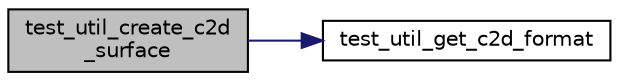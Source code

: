 digraph "test_util_create_c2d_surface"
{
 // LATEX_PDF_SIZE
  edge [fontname="Helvetica",fontsize="10",labelfontname="Helvetica",labelfontsize="10"];
  node [fontname="Helvetica",fontsize="10",shape=record];
  rankdir="LR";
  Node1 [label="test_util_create_c2d\l_surface",height=0.2,width=0.4,color="black", fillcolor="grey75", style="filled", fontcolor="black",tooltip="Create a C2D surface."];
  Node1 -> Node2 [color="midnightblue",fontsize="10",style="solid"];
  Node2 [label="test_util_get_c2d_format",height=0.2,width=0.4,color="black", fillcolor="white", style="filled",URL="$test__util__qnx_8cpp.html#a8bac932c0fa187fc56abe6bf1cb0aa2e",tooltip=" "];
}
